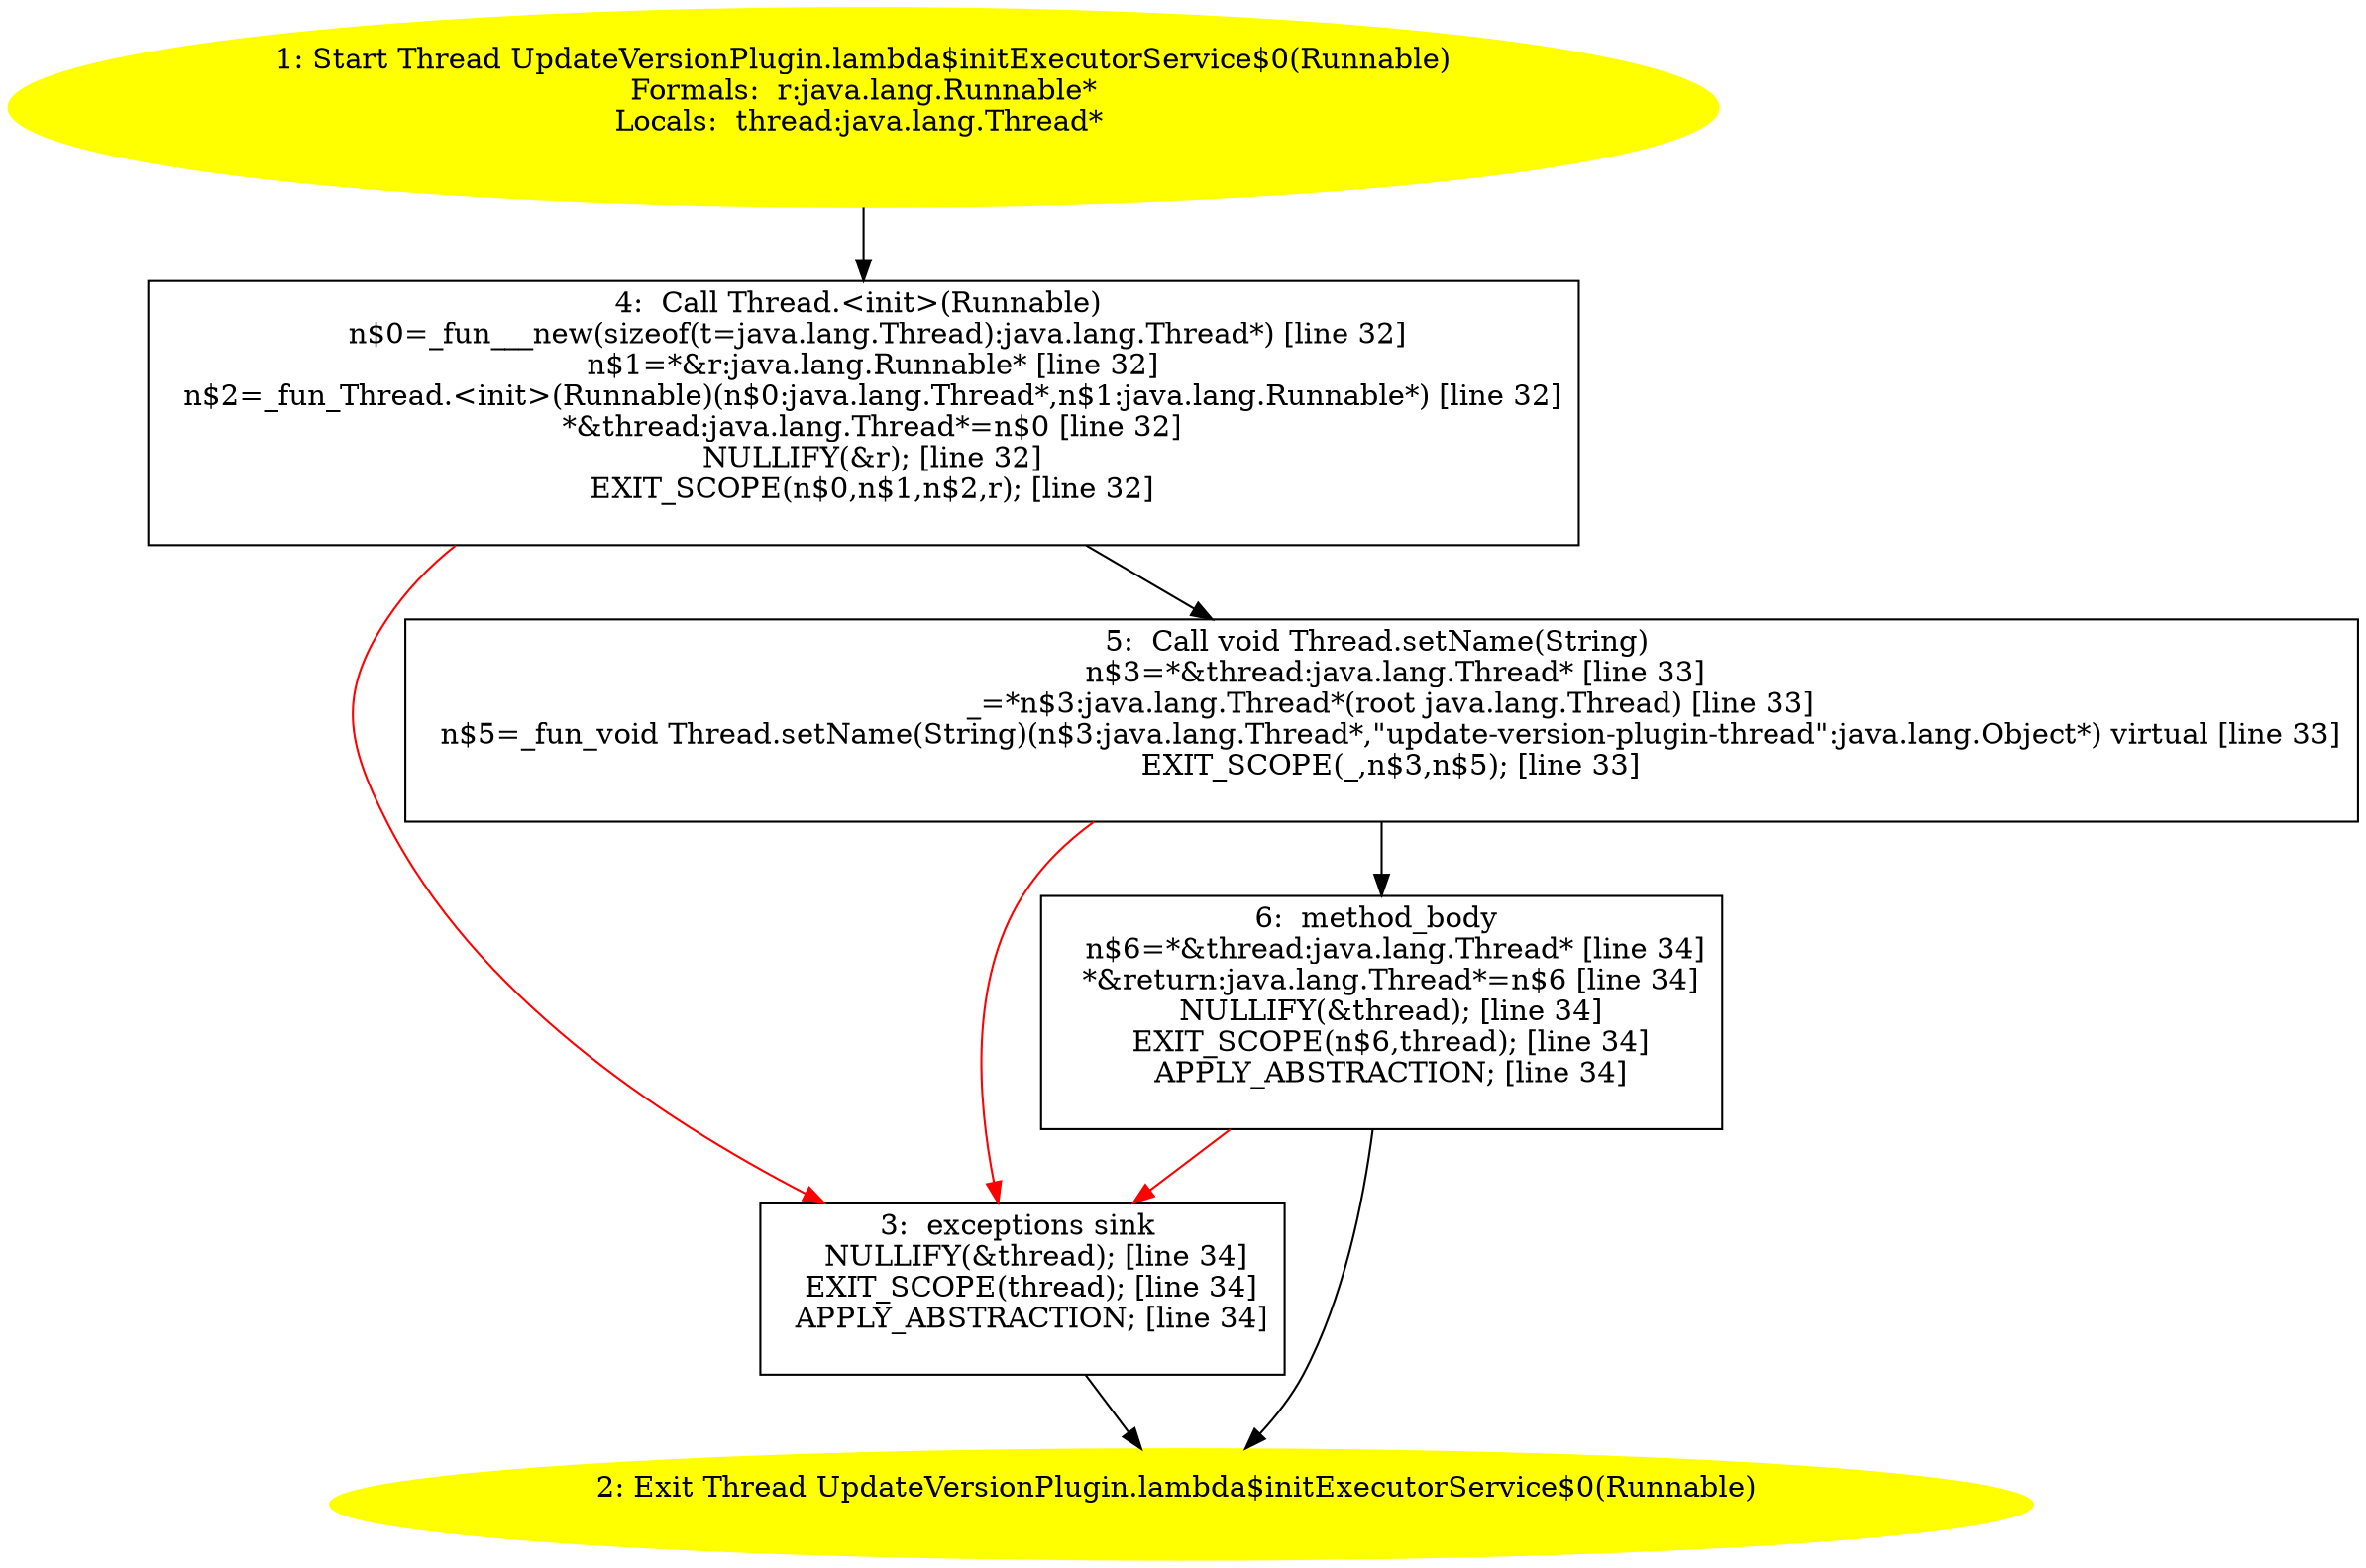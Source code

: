 /* @generated */
digraph cfg {
"com.zrlog.web.plugin.UpdateVersionPlugin.lambda$initExecutorService$0(java.lang.Runnable):java.lang..22167133f0868d53a5fb81b5fde45f93_1" [label="1: Start Thread UpdateVersionPlugin.lambda$initExecutorService$0(Runnable)\nFormals:  r:java.lang.Runnable*\nLocals:  thread:java.lang.Thread* \n  " color=yellow style=filled]
	

	 "com.zrlog.web.plugin.UpdateVersionPlugin.lambda$initExecutorService$0(java.lang.Runnable):java.lang..22167133f0868d53a5fb81b5fde45f93_1" -> "com.zrlog.web.plugin.UpdateVersionPlugin.lambda$initExecutorService$0(java.lang.Runnable):java.lang..22167133f0868d53a5fb81b5fde45f93_4" ;
"com.zrlog.web.plugin.UpdateVersionPlugin.lambda$initExecutorService$0(java.lang.Runnable):java.lang..22167133f0868d53a5fb81b5fde45f93_2" [label="2: Exit Thread UpdateVersionPlugin.lambda$initExecutorService$0(Runnable) \n  " color=yellow style=filled]
	

"com.zrlog.web.plugin.UpdateVersionPlugin.lambda$initExecutorService$0(java.lang.Runnable):java.lang..22167133f0868d53a5fb81b5fde45f93_3" [label="3:  exceptions sink \n   NULLIFY(&thread); [line 34]\n  EXIT_SCOPE(thread); [line 34]\n  APPLY_ABSTRACTION; [line 34]\n " shape="box"]
	

	 "com.zrlog.web.plugin.UpdateVersionPlugin.lambda$initExecutorService$0(java.lang.Runnable):java.lang..22167133f0868d53a5fb81b5fde45f93_3" -> "com.zrlog.web.plugin.UpdateVersionPlugin.lambda$initExecutorService$0(java.lang.Runnable):java.lang..22167133f0868d53a5fb81b5fde45f93_2" ;
"com.zrlog.web.plugin.UpdateVersionPlugin.lambda$initExecutorService$0(java.lang.Runnable):java.lang..22167133f0868d53a5fb81b5fde45f93_4" [label="4:  Call Thread.<init>(Runnable) \n   n$0=_fun___new(sizeof(t=java.lang.Thread):java.lang.Thread*) [line 32]\n  n$1=*&r:java.lang.Runnable* [line 32]\n  n$2=_fun_Thread.<init>(Runnable)(n$0:java.lang.Thread*,n$1:java.lang.Runnable*) [line 32]\n  *&thread:java.lang.Thread*=n$0 [line 32]\n  NULLIFY(&r); [line 32]\n  EXIT_SCOPE(n$0,n$1,n$2,r); [line 32]\n " shape="box"]
	

	 "com.zrlog.web.plugin.UpdateVersionPlugin.lambda$initExecutorService$0(java.lang.Runnable):java.lang..22167133f0868d53a5fb81b5fde45f93_4" -> "com.zrlog.web.plugin.UpdateVersionPlugin.lambda$initExecutorService$0(java.lang.Runnable):java.lang..22167133f0868d53a5fb81b5fde45f93_5" ;
	 "com.zrlog.web.plugin.UpdateVersionPlugin.lambda$initExecutorService$0(java.lang.Runnable):java.lang..22167133f0868d53a5fb81b5fde45f93_4" -> "com.zrlog.web.plugin.UpdateVersionPlugin.lambda$initExecutorService$0(java.lang.Runnable):java.lang..22167133f0868d53a5fb81b5fde45f93_3" [color="red" ];
"com.zrlog.web.plugin.UpdateVersionPlugin.lambda$initExecutorService$0(java.lang.Runnable):java.lang..22167133f0868d53a5fb81b5fde45f93_5" [label="5:  Call void Thread.setName(String) \n   n$3=*&thread:java.lang.Thread* [line 33]\n  _=*n$3:java.lang.Thread*(root java.lang.Thread) [line 33]\n  n$5=_fun_void Thread.setName(String)(n$3:java.lang.Thread*,\"update-version-plugin-thread\":java.lang.Object*) virtual [line 33]\n  EXIT_SCOPE(_,n$3,n$5); [line 33]\n " shape="box"]
	

	 "com.zrlog.web.plugin.UpdateVersionPlugin.lambda$initExecutorService$0(java.lang.Runnable):java.lang..22167133f0868d53a5fb81b5fde45f93_5" -> "com.zrlog.web.plugin.UpdateVersionPlugin.lambda$initExecutorService$0(java.lang.Runnable):java.lang..22167133f0868d53a5fb81b5fde45f93_6" ;
	 "com.zrlog.web.plugin.UpdateVersionPlugin.lambda$initExecutorService$0(java.lang.Runnable):java.lang..22167133f0868d53a5fb81b5fde45f93_5" -> "com.zrlog.web.plugin.UpdateVersionPlugin.lambda$initExecutorService$0(java.lang.Runnable):java.lang..22167133f0868d53a5fb81b5fde45f93_3" [color="red" ];
"com.zrlog.web.plugin.UpdateVersionPlugin.lambda$initExecutorService$0(java.lang.Runnable):java.lang..22167133f0868d53a5fb81b5fde45f93_6" [label="6:  method_body \n   n$6=*&thread:java.lang.Thread* [line 34]\n  *&return:java.lang.Thread*=n$6 [line 34]\n  NULLIFY(&thread); [line 34]\n  EXIT_SCOPE(n$6,thread); [line 34]\n  APPLY_ABSTRACTION; [line 34]\n " shape="box"]
	

	 "com.zrlog.web.plugin.UpdateVersionPlugin.lambda$initExecutorService$0(java.lang.Runnable):java.lang..22167133f0868d53a5fb81b5fde45f93_6" -> "com.zrlog.web.plugin.UpdateVersionPlugin.lambda$initExecutorService$0(java.lang.Runnable):java.lang..22167133f0868d53a5fb81b5fde45f93_2" ;
	 "com.zrlog.web.plugin.UpdateVersionPlugin.lambda$initExecutorService$0(java.lang.Runnable):java.lang..22167133f0868d53a5fb81b5fde45f93_6" -> "com.zrlog.web.plugin.UpdateVersionPlugin.lambda$initExecutorService$0(java.lang.Runnable):java.lang..22167133f0868d53a5fb81b5fde45f93_3" [color="red" ];
}
